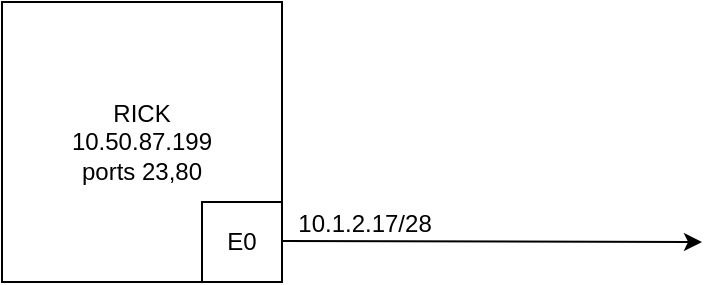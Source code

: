 <mxfile version="28.1.0">
  <diagram name="Page-1" id="kPINDZdTgCk3iueQ2TlA">
    <mxGraphModel dx="1426" dy="763" grid="1" gridSize="10" guides="1" tooltips="1" connect="1" arrows="1" fold="1" page="1" pageScale="1" pageWidth="850" pageHeight="1100" math="0" shadow="0">
      <root>
        <mxCell id="0" />
        <mxCell id="1" parent="0" />
        <mxCell id="AkawBUNVDnYwr3ZFEBeu-1" value="&lt;div&gt;RICK&lt;/div&gt;10.50.87.199&lt;div&gt;ports 23,80&lt;/div&gt;" style="whiteSpace=wrap;html=1;aspect=fixed;" vertex="1" parent="1">
          <mxGeometry x="300" y="270" width="140" height="140" as="geometry" />
        </mxCell>
        <mxCell id="AkawBUNVDnYwr3ZFEBeu-2" value="E0" style="whiteSpace=wrap;html=1;aspect=fixed;" vertex="1" parent="1">
          <mxGeometry x="400" y="370" width="40" height="40" as="geometry" />
        </mxCell>
        <mxCell id="AkawBUNVDnYwr3ZFEBeu-3" value="" style="endArrow=classic;html=1;rounded=0;" edge="1" parent="1">
          <mxGeometry width="50" height="50" relative="1" as="geometry">
            <mxPoint x="440" y="389.5" as="sourcePoint" />
            <mxPoint x="650" y="390" as="targetPoint" />
          </mxGeometry>
        </mxCell>
        <mxCell id="AkawBUNVDnYwr3ZFEBeu-4" value="10.1.2.17/28" style="text;html=1;align=center;verticalAlign=middle;resizable=0;points=[];autosize=1;strokeColor=none;fillColor=none;" vertex="1" parent="1">
          <mxGeometry x="436" y="366" width="90" height="30" as="geometry" />
        </mxCell>
      </root>
    </mxGraphModel>
  </diagram>
</mxfile>
